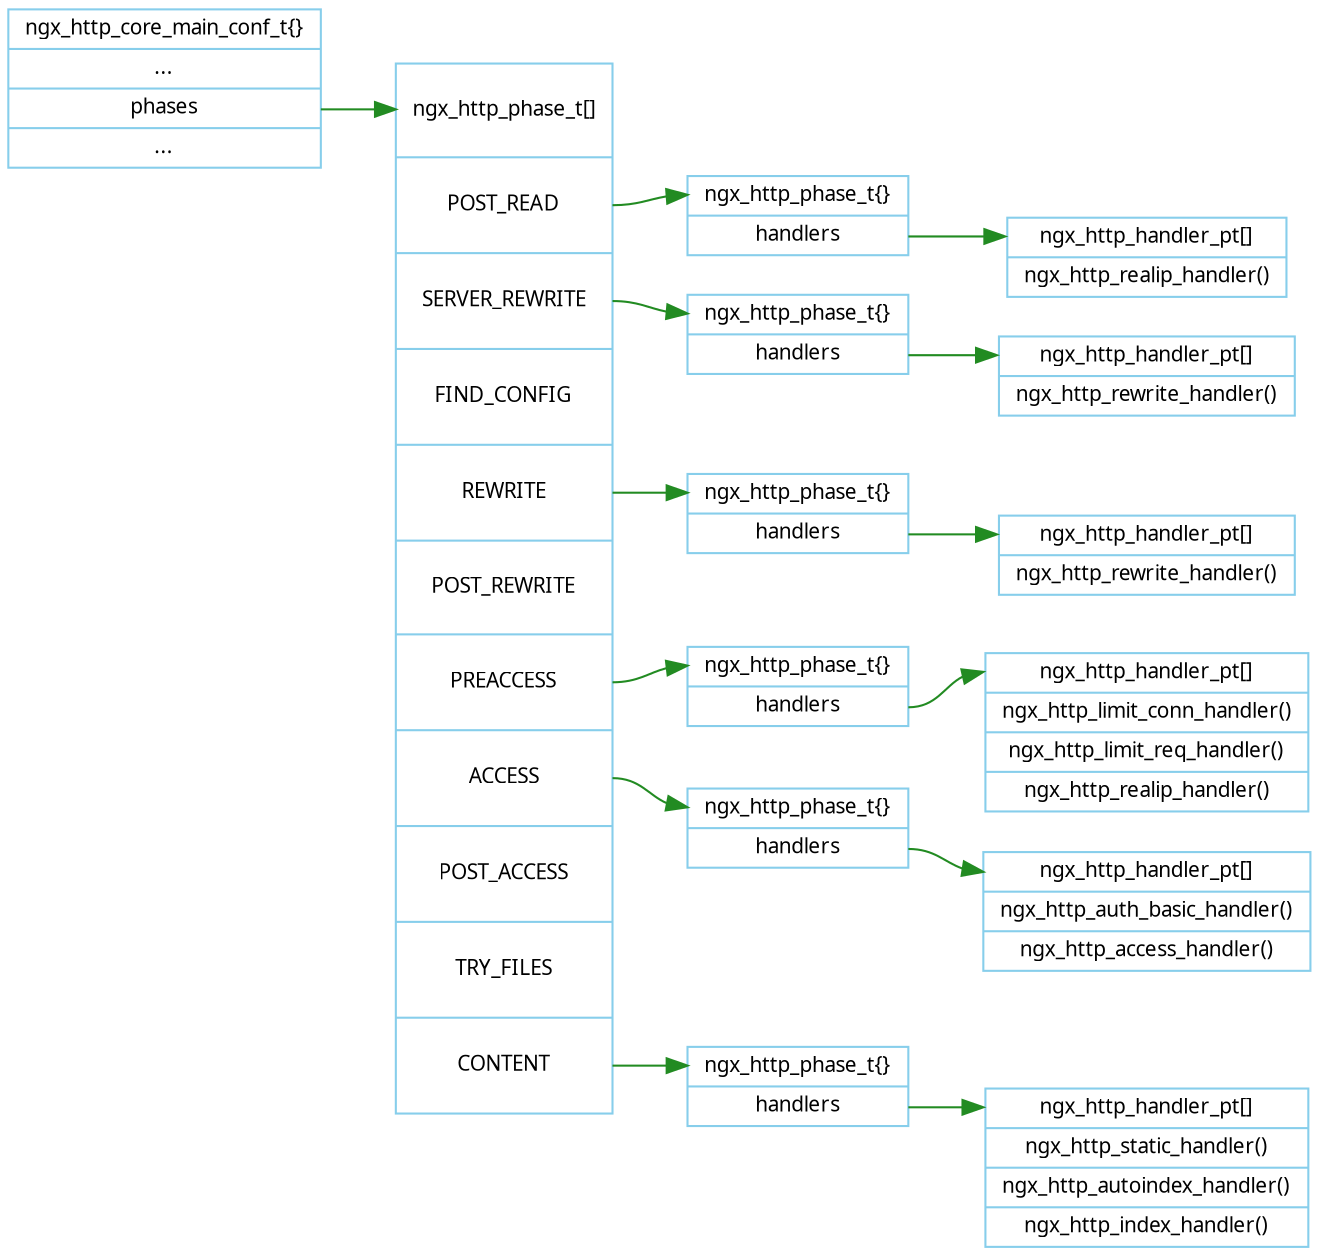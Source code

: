 digraph ngx_http_phase_table {
   rankdir=LR;
   node [shape=record, color=skyblue, fontname="Verdana", fontsize=10];
   edge [color=forestgreen, fontname="Verdana", fontsize=10];

   ngx_http_core_main_conf_t [label="ngx_http_core_main_conf_t\{\}|...|<phases>phases|..."];
   ngx_http_phase_t_array [label="<head>ngx_http_phase_t\[\]|<post_read>POST_READ|<server_rewrite>SERVER_REWRITE|<find_config>FIND_CONFIG|<rewrite>REWRITE|<post_rewrite>POST_REWRITE|<preaccess>PREACCESS|<access>ACCESS|<post_access>POST_ACCESS|<try_files>TRY_FILES|<content>CONTENT", height=7];
   ngx_http_core_main_conf_t:phases -> ngx_http_phase_t_array:head;
   
   ngx_http_phase_t_post_read [label="<head>ngx_http_phase_t\{\}|<handlers>handlers"];
   ngx_http_handler_pt_post_read [label="<head>ngx_http_handler_pt\[\]|<n1>ngx_http_realip_handler()"];
   ngx_http_phase_t_array:post_read -> ngx_http_phase_t_post_read:head;
   ngx_http_phase_t_post_read:handlers -> ngx_http_handler_pt_post_read:head;
   
   ngx_http_phase_t_server_rewrite [label="<head>ngx_http_phase_t\{\}|<handlers>handlers"];
   ngx_http_handler_pt_server_rewrite [label="<head>ngx_http_handler_pt\[\]|<n1>ngx_http_rewrite_handler()"];
   ngx_http_phase_t_array:server_rewrite -> ngx_http_phase_t_server_rewrite:head;
   ngx_http_phase_t_server_rewrite:handlers -> ngx_http_handler_pt_server_rewrite:head;

   ngx_http_phase_t_rewrite [label="<head>ngx_http_phase_t\{\}|<handlers>handlers"];
   ngx_http_handler_pt_rewrite [label="<head>ngx_http_handler_pt\[\]|<n1>ngx_http_rewrite_handler()"];
   ngx_http_phase_t_array:rewrite -> ngx_http_phase_t_rewrite:head;
   ngx_http_phase_t_rewrite:handlers -> ngx_http_handler_pt_rewrite:head;
   
   
   ngx_http_phase_t_preaccess [label="<head>ngx_http_phase_t\{\}|<handlers>handlers"];
   ngx_http_handler_pt_preaccess [label="<head>ngx_http_handler_pt\[\]|ngx_http_limit_conn_handler()|ngx_http_limit_req_handler()|ngx_http_realip_handler()"];
   ngx_http_phase_t_array:preaccess -> ngx_http_phase_t_preaccess:head;
   ngx_http_phase_t_preaccess:handlers -> ngx_http_handler_pt_preaccess:head;
   
   ngx_http_phase_t_access [label="<head>ngx_http_phase_t\{\}|<handlers>handlers"];
   ngx_http_handler_pt_access [label="<head>ngx_http_handler_pt\[\]|ngx_http_auth_basic_handler()|ngx_http_access_handler()"];
   ngx_http_phase_t_array:access -> ngx_http_phase_t_access:head;
   ngx_http_phase_t_access:handlers -> ngx_http_handler_pt_access:head;
   
   ngx_http_phase_t_content [label="<head>ngx_http_phase_t\{\}|<handlers>handlers"];
   ngx_http_handler_pt_content [label="<head>ngx_http_handler_pt\[\]|ngx_http_static_handler()|ngx_http_autoindex_handler()|ngx_http_index_handler()"];
   ngx_http_phase_t_array:content -> ngx_http_phase_t_content:head;
   ngx_http_phase_t_content:handlers -> ngx_http_handler_pt_content:head;
   
}